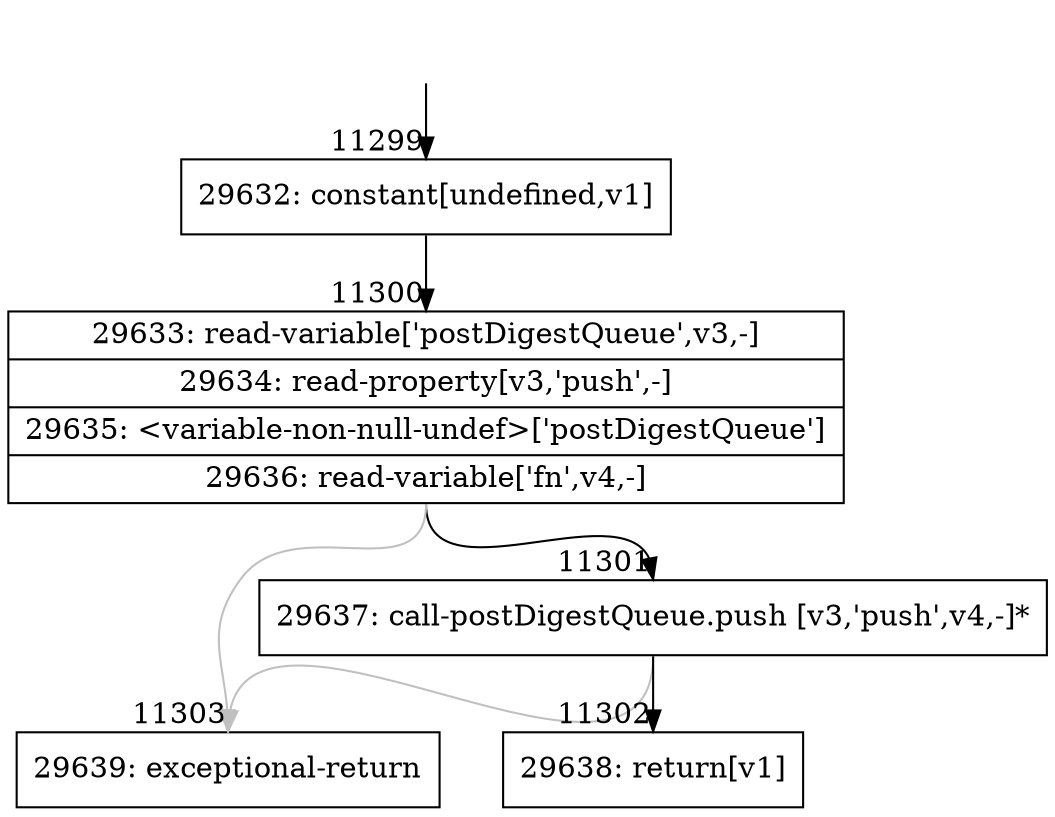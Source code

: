 digraph {
rankdir="TD"
BB_entry869[shape=none,label=""];
BB_entry869 -> BB11299 [tailport=s, headport=n, headlabel="    11299"]
BB11299 [shape=record label="{29632: constant[undefined,v1]}" ] 
BB11299 -> BB11300 [tailport=s, headport=n, headlabel="      11300"]
BB11300 [shape=record label="{29633: read-variable['postDigestQueue',v3,-]|29634: read-property[v3,'push',-]|29635: \<variable-non-null-undef\>['postDigestQueue']|29636: read-variable['fn',v4,-]}" ] 
BB11300 -> BB11301 [tailport=s, headport=n, headlabel="      11301"]
BB11300 -> BB11303 [tailport=s, headport=n, color=gray, headlabel="      11303"]
BB11301 [shape=record label="{29637: call-postDigestQueue.push [v3,'push',v4,-]*}" ] 
BB11301 -> BB11302 [tailport=s, headport=n, headlabel="      11302"]
BB11301 -> BB11303 [tailport=s, headport=n, color=gray]
BB11302 [shape=record label="{29638: return[v1]}" ] 
BB11303 [shape=record label="{29639: exceptional-return}" ] 
//#$~ 15896
}
